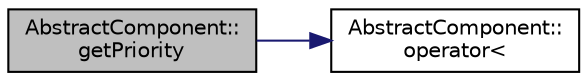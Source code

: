 digraph "AbstractComponent::getPriority"
{
  edge [fontname="Helvetica",fontsize="10",labelfontname="Helvetica",labelfontsize="10"];
  node [fontname="Helvetica",fontsize="10",shape=record];
  rankdir="LR";
  Node0 [label="AbstractComponent::\lgetPriority",height=0.2,width=0.4,color="black", fillcolor="grey75", style="filled", fontcolor="black"];
  Node0 -> Node1 [color="midnightblue",fontsize="10",style="solid",fontname="Helvetica"];
  Node1 [label="AbstractComponent::\loperator\<",height=0.2,width=0.4,color="black", fillcolor="white", style="filled",URL="$class_abstract_component.html#a0c2e458144111c5f599c66f168516abc"];
}
